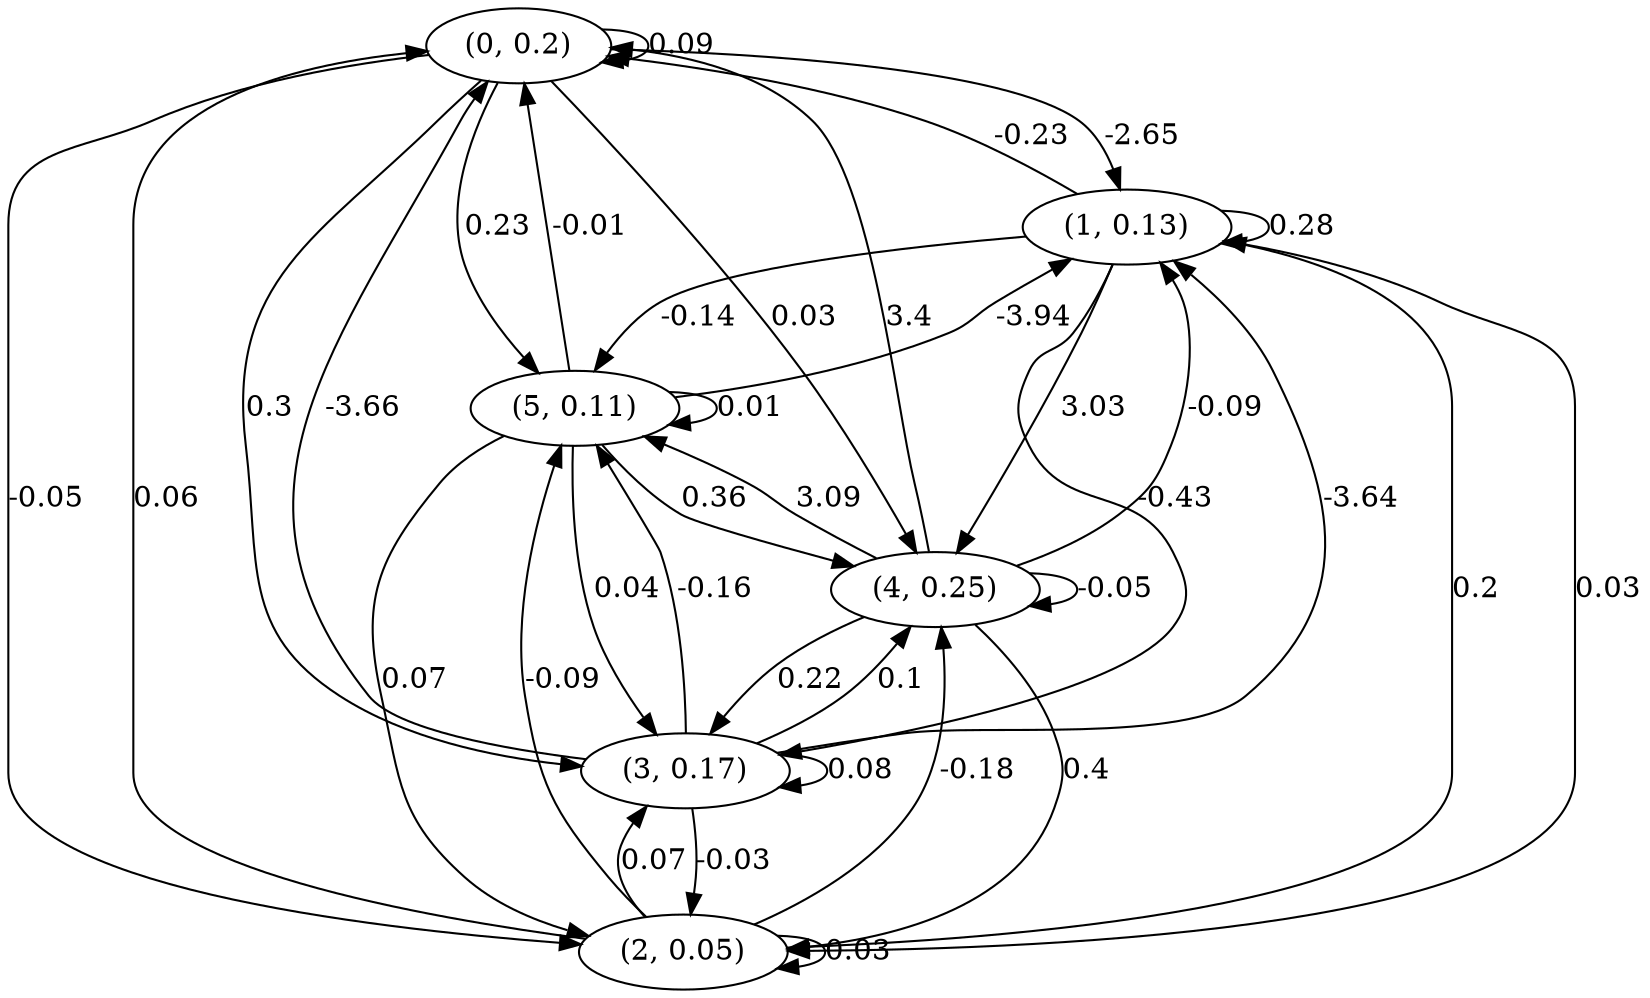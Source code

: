 digraph {
    0 [ label = "(0, 0.2)" ]
    1 [ label = "(1, 0.13)" ]
    2 [ label = "(2, 0.05)" ]
    3 [ label = "(3, 0.17)" ]
    4 [ label = "(4, 0.25)" ]
    5 [ label = "(5, 0.11)" ]
    0 -> 0 [ label = "0.09" ]
    1 -> 1 [ label = "0.28" ]
    2 -> 2 [ label = "0.03" ]
    3 -> 3 [ label = "0.08" ]
    4 -> 4 [ label = "-0.05" ]
    5 -> 5 [ label = "0.01" ]
    1 -> 0 [ label = "-0.23" ]
    2 -> 0 [ label = "0.06" ]
    3 -> 0 [ label = "-3.66" ]
    4 -> 0 [ label = "3.4" ]
    5 -> 0 [ label = "-0.01" ]
    0 -> 1 [ label = "-2.65" ]
    2 -> 1 [ label = "0.2" ]
    3 -> 1 [ label = "-3.64" ]
    4 -> 1 [ label = "-0.09" ]
    5 -> 1 [ label = "-3.94" ]
    0 -> 2 [ label = "-0.05" ]
    1 -> 2 [ label = "0.03" ]
    3 -> 2 [ label = "-0.03" ]
    4 -> 2 [ label = "0.4" ]
    5 -> 2 [ label = "0.07" ]
    0 -> 3 [ label = "0.3" ]
    1 -> 3 [ label = "-0.43" ]
    2 -> 3 [ label = "0.07" ]
    4 -> 3 [ label = "0.22" ]
    5 -> 3 [ label = "0.04" ]
    0 -> 4 [ label = "0.03" ]
    1 -> 4 [ label = "3.03" ]
    2 -> 4 [ label = "-0.18" ]
    3 -> 4 [ label = "0.1" ]
    5 -> 4 [ label = "0.36" ]
    0 -> 5 [ label = "0.23" ]
    1 -> 5 [ label = "-0.14" ]
    2 -> 5 [ label = "-0.09" ]
    3 -> 5 [ label = "-0.16" ]
    4 -> 5 [ label = "3.09" ]
}

